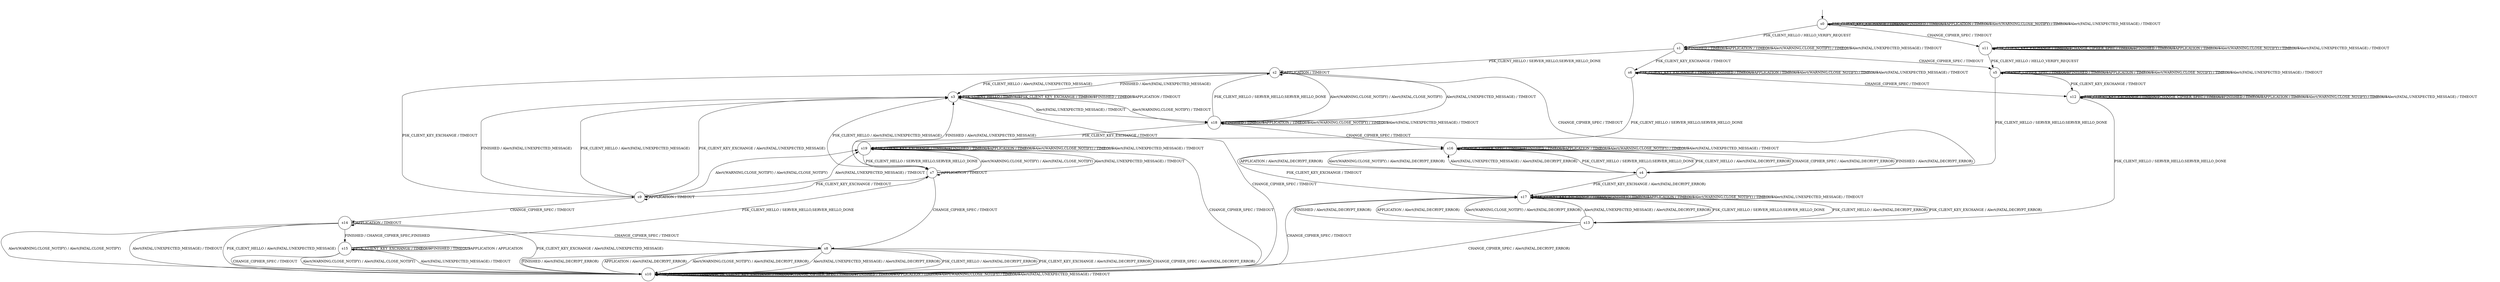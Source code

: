 digraph g {
__start0 [label="" shape="none"];

	s0 [shape="circle" label="s0"];
	s1 [shape="circle" label="s1"];
	s2 [shape="circle" label="s2"];
	s3 [shape="circle" label="s3"];
	s4 [shape="circle" label="s4"];
	s5 [shape="circle" label="s5"];
	s6 [shape="circle" label="s6"];
	s7 [shape="circle" label="s7"];
	s8 [shape="circle" label="s8"];
	s9 [shape="circle" label="s9"];
	s10 [shape="circle" label="s10"];
	s11 [shape="circle" label="s11"];
	s12 [shape="circle" label="s12"];
	s13 [shape="circle" label="s13"];
	s14 [shape="circle" label="s14"];
	s15 [shape="circle" label="s15"];
	s16 [shape="circle" label="s16"];
	s17 [shape="circle" label="s17"];
	s18 [shape="circle" label="s18"];
	s19 [shape="circle" label="s19"];
	s0 -> s1 [label="PSK_CLIENT_HELLO / HELLO_VERIFY_REQUEST"];
	s0 -> s0 [label="PSK_CLIENT_KEY_EXCHANGE / TIMEOUT"];
	s0 -> s11 [label="CHANGE_CIPHER_SPEC / TIMEOUT"];
	s0 -> s0 [label="FINISHED / TIMEOUT"];
	s0 -> s0 [label="APPLICATION / TIMEOUT"];
	s0 -> s0 [label="Alert(WARNING,CLOSE_NOTIFY) / TIMEOUT"];
	s0 -> s0 [label="Alert(FATAL,UNEXPECTED_MESSAGE) / TIMEOUT"];
	s1 -> s2 [label="PSK_CLIENT_HELLO / SERVER_HELLO,SERVER_HELLO_DONE"];
	s1 -> s6 [label="PSK_CLIENT_KEY_EXCHANGE / TIMEOUT"];
	s1 -> s5 [label="CHANGE_CIPHER_SPEC / TIMEOUT"];
	s1 -> s1 [label="FINISHED / TIMEOUT"];
	s1 -> s1 [label="APPLICATION / TIMEOUT"];
	s1 -> s1 [label="Alert(WARNING,CLOSE_NOTIFY) / TIMEOUT"];
	s1 -> s1 [label="Alert(FATAL,UNEXPECTED_MESSAGE) / TIMEOUT"];
	s2 -> s3 [label="PSK_CLIENT_HELLO / Alert(FATAL,UNEXPECTED_MESSAGE)"];
	s2 -> s9 [label="PSK_CLIENT_KEY_EXCHANGE / TIMEOUT"];
	s2 -> s4 [label="CHANGE_CIPHER_SPEC / TIMEOUT"];
	s2 -> s3 [label="FINISHED / Alert(FATAL,UNEXPECTED_MESSAGE)"];
	s2 -> s2 [label="APPLICATION / TIMEOUT"];
	s2 -> s18 [label="Alert(WARNING,CLOSE_NOTIFY) / Alert(FATAL,CLOSE_NOTIFY)"];
	s2 -> s18 [label="Alert(FATAL,UNEXPECTED_MESSAGE) / TIMEOUT"];
	s3 -> s3 [label="PSK_CLIENT_HELLO / TIMEOUT"];
	s3 -> s3 [label="PSK_CLIENT_KEY_EXCHANGE / TIMEOUT"];
	s3 -> s10 [label="CHANGE_CIPHER_SPEC / TIMEOUT"];
	s3 -> s3 [label="FINISHED / TIMEOUT"];
	s3 -> s3 [label="APPLICATION / TIMEOUT"];
	s3 -> s18 [label="Alert(WARNING,CLOSE_NOTIFY) / TIMEOUT"];
	s3 -> s18 [label="Alert(FATAL,UNEXPECTED_MESSAGE) / TIMEOUT"];
	s4 -> s16 [label="PSK_CLIENT_HELLO / Alert(FATAL,DECRYPT_ERROR)"];
	s4 -> s17 [label="PSK_CLIENT_KEY_EXCHANGE / Alert(FATAL,DECRYPT_ERROR)"];
	s4 -> s16 [label="CHANGE_CIPHER_SPEC / Alert(FATAL,DECRYPT_ERROR)"];
	s4 -> s16 [label="FINISHED / Alert(FATAL,DECRYPT_ERROR)"];
	s4 -> s16 [label="APPLICATION / Alert(FATAL,DECRYPT_ERROR)"];
	s4 -> s16 [label="Alert(WARNING,CLOSE_NOTIFY) / Alert(FATAL,DECRYPT_ERROR)"];
	s4 -> s16 [label="Alert(FATAL,UNEXPECTED_MESSAGE) / Alert(FATAL,DECRYPT_ERROR)"];
	s5 -> s4 [label="PSK_CLIENT_HELLO / SERVER_HELLO,SERVER_HELLO_DONE"];
	s5 -> s12 [label="PSK_CLIENT_KEY_EXCHANGE / TIMEOUT"];
	s5 -> s5 [label="CHANGE_CIPHER_SPEC / TIMEOUT"];
	s5 -> s5 [label="FINISHED / TIMEOUT"];
	s5 -> s5 [label="APPLICATION / TIMEOUT"];
	s5 -> s5 [label="Alert(WARNING,CLOSE_NOTIFY) / TIMEOUT"];
	s5 -> s5 [label="Alert(FATAL,UNEXPECTED_MESSAGE) / TIMEOUT"];
	s6 -> s7 [label="PSK_CLIENT_HELLO / SERVER_HELLO,SERVER_HELLO_DONE"];
	s6 -> s6 [label="PSK_CLIENT_KEY_EXCHANGE / TIMEOUT"];
	s6 -> s12 [label="CHANGE_CIPHER_SPEC / TIMEOUT"];
	s6 -> s6 [label="FINISHED / TIMEOUT"];
	s6 -> s6 [label="APPLICATION / TIMEOUT"];
	s6 -> s6 [label="Alert(WARNING,CLOSE_NOTIFY) / TIMEOUT"];
	s6 -> s6 [label="Alert(FATAL,UNEXPECTED_MESSAGE) / TIMEOUT"];
	s7 -> s3 [label="PSK_CLIENT_HELLO / Alert(FATAL,UNEXPECTED_MESSAGE)"];
	s7 -> s9 [label="PSK_CLIENT_KEY_EXCHANGE / TIMEOUT"];
	s7 -> s8 [label="CHANGE_CIPHER_SPEC / TIMEOUT"];
	s7 -> s3 [label="FINISHED / Alert(FATAL,UNEXPECTED_MESSAGE)"];
	s7 -> s7 [label="APPLICATION / TIMEOUT"];
	s7 -> s19 [label="Alert(WARNING,CLOSE_NOTIFY) / Alert(FATAL,CLOSE_NOTIFY)"];
	s7 -> s19 [label="Alert(FATAL,UNEXPECTED_MESSAGE) / TIMEOUT"];
	s8 -> s10 [label="PSK_CLIENT_HELLO / Alert(FATAL,DECRYPT_ERROR)"];
	s8 -> s10 [label="PSK_CLIENT_KEY_EXCHANGE / Alert(FATAL,DECRYPT_ERROR)"];
	s8 -> s10 [label="CHANGE_CIPHER_SPEC / Alert(FATAL,DECRYPT_ERROR)"];
	s8 -> s10 [label="FINISHED / Alert(FATAL,DECRYPT_ERROR)"];
	s8 -> s10 [label="APPLICATION / Alert(FATAL,DECRYPT_ERROR)"];
	s8 -> s10 [label="Alert(WARNING,CLOSE_NOTIFY) / Alert(FATAL,DECRYPT_ERROR)"];
	s8 -> s10 [label="Alert(FATAL,UNEXPECTED_MESSAGE) / Alert(FATAL,DECRYPT_ERROR)"];
	s9 -> s3 [label="PSK_CLIENT_HELLO / Alert(FATAL,UNEXPECTED_MESSAGE)"];
	s9 -> s3 [label="PSK_CLIENT_KEY_EXCHANGE / Alert(FATAL,UNEXPECTED_MESSAGE)"];
	s9 -> s14 [label="CHANGE_CIPHER_SPEC / TIMEOUT"];
	s9 -> s3 [label="FINISHED / Alert(FATAL,UNEXPECTED_MESSAGE)"];
	s9 -> s9 [label="APPLICATION / TIMEOUT"];
	s9 -> s19 [label="Alert(WARNING,CLOSE_NOTIFY) / Alert(FATAL,CLOSE_NOTIFY)"];
	s9 -> s19 [label="Alert(FATAL,UNEXPECTED_MESSAGE) / TIMEOUT"];
	s10 -> s10 [label="PSK_CLIENT_HELLO / TIMEOUT"];
	s10 -> s10 [label="PSK_CLIENT_KEY_EXCHANGE / TIMEOUT"];
	s10 -> s10 [label="CHANGE_CIPHER_SPEC / TIMEOUT"];
	s10 -> s10 [label="FINISHED / TIMEOUT"];
	s10 -> s10 [label="APPLICATION / TIMEOUT"];
	s10 -> s10 [label="Alert(WARNING,CLOSE_NOTIFY) / TIMEOUT"];
	s10 -> s10 [label="Alert(FATAL,UNEXPECTED_MESSAGE) / TIMEOUT"];
	s11 -> s5 [label="PSK_CLIENT_HELLO / HELLO_VERIFY_REQUEST"];
	s11 -> s11 [label="PSK_CLIENT_KEY_EXCHANGE / TIMEOUT"];
	s11 -> s11 [label="CHANGE_CIPHER_SPEC / TIMEOUT"];
	s11 -> s11 [label="FINISHED / TIMEOUT"];
	s11 -> s11 [label="APPLICATION / TIMEOUT"];
	s11 -> s11 [label="Alert(WARNING,CLOSE_NOTIFY) / TIMEOUT"];
	s11 -> s11 [label="Alert(FATAL,UNEXPECTED_MESSAGE) / TIMEOUT"];
	s12 -> s13 [label="PSK_CLIENT_HELLO / SERVER_HELLO,SERVER_HELLO_DONE"];
	s12 -> s12 [label="PSK_CLIENT_KEY_EXCHANGE / TIMEOUT"];
	s12 -> s12 [label="CHANGE_CIPHER_SPEC / TIMEOUT"];
	s12 -> s12 [label="FINISHED / TIMEOUT"];
	s12 -> s12 [label="APPLICATION / TIMEOUT"];
	s12 -> s12 [label="Alert(WARNING,CLOSE_NOTIFY) / TIMEOUT"];
	s12 -> s12 [label="Alert(FATAL,UNEXPECTED_MESSAGE) / TIMEOUT"];
	s13 -> s17 [label="PSK_CLIENT_HELLO / Alert(FATAL,DECRYPT_ERROR)"];
	s13 -> s17 [label="PSK_CLIENT_KEY_EXCHANGE / Alert(FATAL,DECRYPT_ERROR)"];
	s13 -> s10 [label="CHANGE_CIPHER_SPEC / Alert(FATAL,DECRYPT_ERROR)"];
	s13 -> s17 [label="FINISHED / Alert(FATAL,DECRYPT_ERROR)"];
	s13 -> s17 [label="APPLICATION / Alert(FATAL,DECRYPT_ERROR)"];
	s13 -> s17 [label="Alert(WARNING,CLOSE_NOTIFY) / Alert(FATAL,DECRYPT_ERROR)"];
	s13 -> s17 [label="Alert(FATAL,UNEXPECTED_MESSAGE) / Alert(FATAL,DECRYPT_ERROR)"];
	s14 -> s10 [label="PSK_CLIENT_HELLO / Alert(FATAL,UNEXPECTED_MESSAGE)"];
	s14 -> s10 [label="PSK_CLIENT_KEY_EXCHANGE / Alert(FATAL,UNEXPECTED_MESSAGE)"];
	s14 -> s8 [label="CHANGE_CIPHER_SPEC / TIMEOUT"];
	s14 -> s15 [label="FINISHED / CHANGE_CIPHER_SPEC,FINISHED"];
	s14 -> s14 [label="APPLICATION / TIMEOUT"];
	s14 -> s10 [label="Alert(WARNING,CLOSE_NOTIFY) / Alert(FATAL,CLOSE_NOTIFY)"];
	s14 -> s10 [label="Alert(FATAL,UNEXPECTED_MESSAGE) / TIMEOUT"];
	s15 -> s7 [label="PSK_CLIENT_HELLO / SERVER_HELLO,SERVER_HELLO_DONE"];
	s15 -> s15 [label="PSK_CLIENT_KEY_EXCHANGE / TIMEOUT"];
	s15 -> s10 [label="CHANGE_CIPHER_SPEC / TIMEOUT"];
	s15 -> s15 [label="FINISHED / TIMEOUT"];
	s15 -> s15 [label="APPLICATION / APPLICATION"];
	s15 -> s10 [label="Alert(WARNING,CLOSE_NOTIFY) / Alert(FATAL,CLOSE_NOTIFY)"];
	s15 -> s10 [label="Alert(FATAL,UNEXPECTED_MESSAGE) / TIMEOUT"];
	s16 -> s4 [label="PSK_CLIENT_HELLO / SERVER_HELLO,SERVER_HELLO_DONE"];
	s16 -> s17 [label="PSK_CLIENT_KEY_EXCHANGE / TIMEOUT"];
	s16 -> s16 [label="CHANGE_CIPHER_SPEC / TIMEOUT"];
	s16 -> s16 [label="FINISHED / TIMEOUT"];
	s16 -> s16 [label="APPLICATION / TIMEOUT"];
	s16 -> s16 [label="Alert(WARNING,CLOSE_NOTIFY) / TIMEOUT"];
	s16 -> s16 [label="Alert(FATAL,UNEXPECTED_MESSAGE) / TIMEOUT"];
	s17 -> s13 [label="PSK_CLIENT_HELLO / SERVER_HELLO,SERVER_HELLO_DONE"];
	s17 -> s17 [label="PSK_CLIENT_KEY_EXCHANGE / TIMEOUT"];
	s17 -> s10 [label="CHANGE_CIPHER_SPEC / TIMEOUT"];
	s17 -> s17 [label="FINISHED / TIMEOUT"];
	s17 -> s17 [label="APPLICATION / TIMEOUT"];
	s17 -> s17 [label="Alert(WARNING,CLOSE_NOTIFY) / TIMEOUT"];
	s17 -> s17 [label="Alert(FATAL,UNEXPECTED_MESSAGE) / TIMEOUT"];
	s18 -> s2 [label="PSK_CLIENT_HELLO / SERVER_HELLO,SERVER_HELLO_DONE"];
	s18 -> s19 [label="PSK_CLIENT_KEY_EXCHANGE / TIMEOUT"];
	s18 -> s16 [label="CHANGE_CIPHER_SPEC / TIMEOUT"];
	s18 -> s18 [label="FINISHED / TIMEOUT"];
	s18 -> s18 [label="APPLICATION / TIMEOUT"];
	s18 -> s18 [label="Alert(WARNING,CLOSE_NOTIFY) / TIMEOUT"];
	s18 -> s18 [label="Alert(FATAL,UNEXPECTED_MESSAGE) / TIMEOUT"];
	s19 -> s7 [label="PSK_CLIENT_HELLO / SERVER_HELLO,SERVER_HELLO_DONE"];
	s19 -> s19 [label="PSK_CLIENT_KEY_EXCHANGE / TIMEOUT"];
	s19 -> s10 [label="CHANGE_CIPHER_SPEC / TIMEOUT"];
	s19 -> s19 [label="FINISHED / TIMEOUT"];
	s19 -> s19 [label="APPLICATION / TIMEOUT"];
	s19 -> s19 [label="Alert(WARNING,CLOSE_NOTIFY) / TIMEOUT"];
	s19 -> s19 [label="Alert(FATAL,UNEXPECTED_MESSAGE) / TIMEOUT"];

__start0 -> s0;
}
